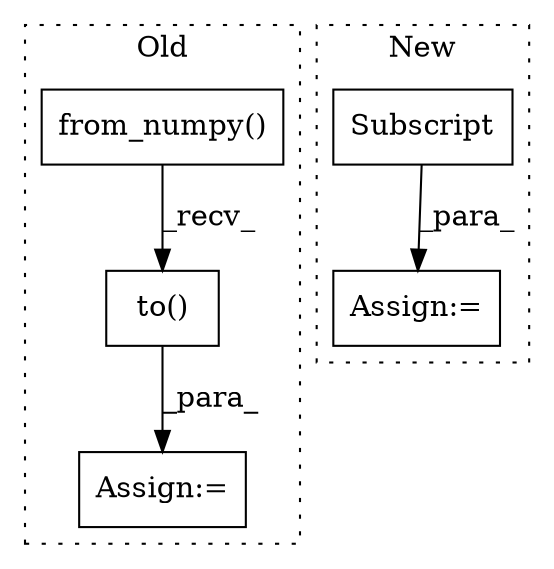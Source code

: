 digraph G {
subgraph cluster0 {
1 [label="from_numpy()" a="75" s="12040,12071" l="17,1" shape="box"];
3 [label="to()" a="75" s="12040,12087" l="36,1" shape="box"];
4 [label="Assign:=" a="68" s="12308" l="3" shape="box"];
label = "Old";
style="dotted";
}
subgraph cluster1 {
2 [label="Subscript" a="63" s="12190,0" l="42,0" shape="box"];
5 [label="Assign:=" a="68" s="12187" l="3" shape="box"];
label = "New";
style="dotted";
}
1 -> 3 [label="_recv_"];
2 -> 5 [label="_para_"];
3 -> 4 [label="_para_"];
}